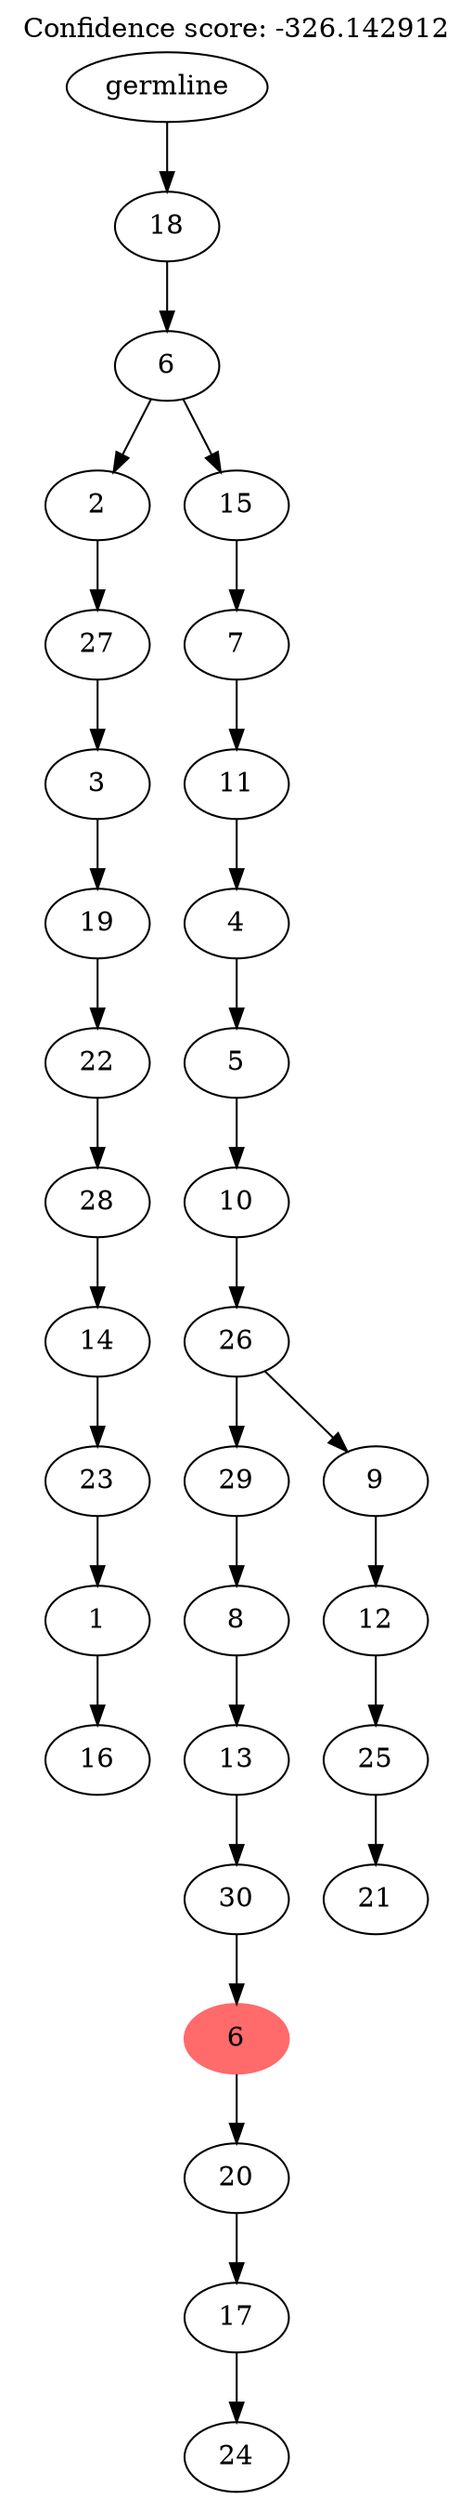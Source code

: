digraph g {
	"30" -> "31";
	"31" [label="16"];
	"29" -> "30";
	"30" [label="1"];
	"28" -> "29";
	"29" [label="23"];
	"27" -> "28";
	"28" [label="14"];
	"26" -> "27";
	"27" [label="28"];
	"25" -> "26";
	"26" [label="22"];
	"24" -> "25";
	"25" [label="19"];
	"23" -> "24";
	"24" [label="3"];
	"22" -> "23";
	"23" [label="27"];
	"20" -> "21";
	"21" [label="24"];
	"19" -> "20";
	"20" [label="17"];
	"18" -> "19";
	"19" [label="20"];
	"17" -> "18";
	"18" [color=indianred1, style=filled, label="6"];
	"16" -> "17";
	"17" [label="30"];
	"15" -> "16";
	"16" [label="13"];
	"14" -> "15";
	"15" [label="8"];
	"12" -> "13";
	"13" [label="21"];
	"11" -> "12";
	"12" [label="25"];
	"10" -> "11";
	"11" [label="12"];
	"9" -> "10";
	"10" [label="9"];
	"9" -> "14";
	"14" [label="29"];
	"8" -> "9";
	"9" [label="26"];
	"7" -> "8";
	"8" [label="10"];
	"6" -> "7";
	"7" [label="5"];
	"5" -> "6";
	"6" [label="4"];
	"4" -> "5";
	"5" [label="11"];
	"3" -> "4";
	"4" [label="7"];
	"2" -> "3";
	"3" [label="15"];
	"2" -> "22";
	"22" [label="2"];
	"1" -> "2";
	"2" [label="6"];
	"0" -> "1";
	"1" [label="18"];
	"0" [label="germline"];
	labelloc="t";
	label="Confidence score: -326.142912";
}
